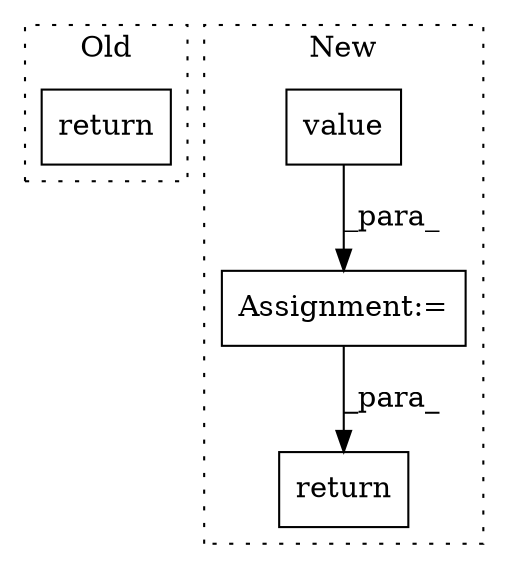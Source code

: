 digraph G {
subgraph cluster0 {
1 [label="return" a="41" s="7629" l="7" shape="box"];
label = "Old";
style="dotted";
}
subgraph cluster1 {
2 [label="value" a="32" s="7823" l="7" shape="box"];
3 [label="return" a="41" s="7996" l="7" shape="box"];
4 [label="Assignment:=" a="7" s="7796" l="14" shape="box"];
label = "New";
style="dotted";
}
2 -> 4 [label="_para_"];
4 -> 3 [label="_para_"];
}